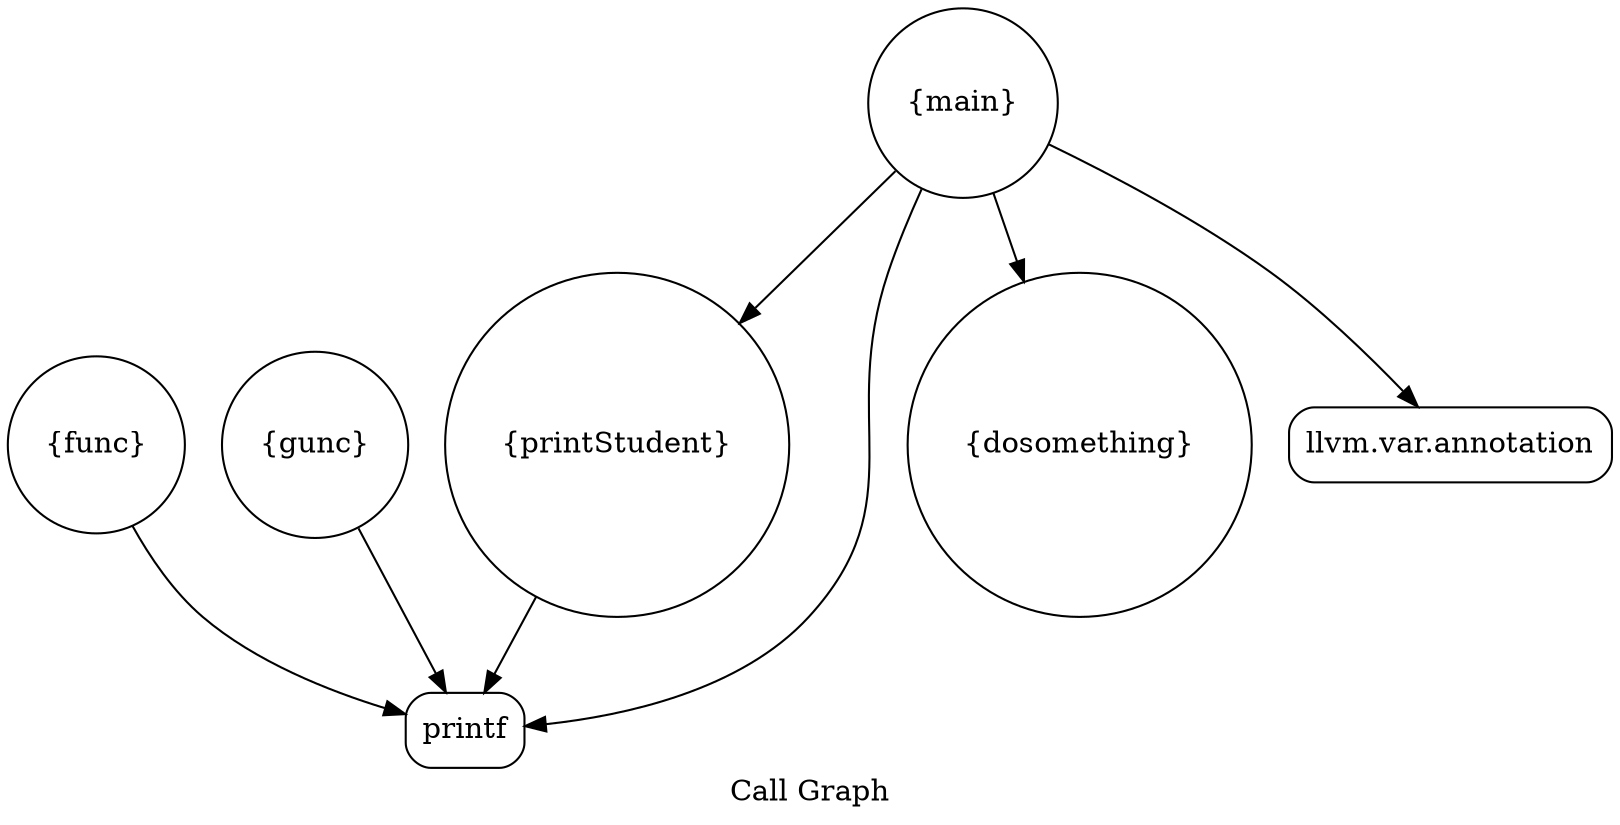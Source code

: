 digraph "Call Graph" {
	label="Call Graph";

	Node0x1bc3640 [shape=record,shape=circle,label="{printStudent}"];
	Node0x1bc3640 -> Node0x1bc3ee0[color=black];
	Node0x1bc3f60 [shape=record,shape=circle,label="{func}"];
	Node0x1bc3f60 -> Node0x1bc3ee0[color=black];
	Node0x1bc4060 [shape=record,shape=circle,label="{dosomething}"];
	Node0x1bc4160 [shape=record,shape=Mrecord,label="{llvm.var.annotation}"];
	Node0x1bc3ee0 [shape=record,shape=Mrecord,label="{printf}"];
	Node0x1bc3fe0 [shape=record,shape=circle,label="{gunc}"];
	Node0x1bc3fe0 -> Node0x1bc3ee0[color=black];
	Node0x1bc40e0 [shape=record,shape=circle,label="{main}"];
	Node0x1bc40e0 -> Node0x1bc3640[color=black];
	Node0x1bc40e0 -> Node0x1bc3ee0[color=black];
	Node0x1bc40e0 -> Node0x1bc4060[color=black];
	Node0x1bc40e0 -> Node0x1bc4160[color=black];
}
